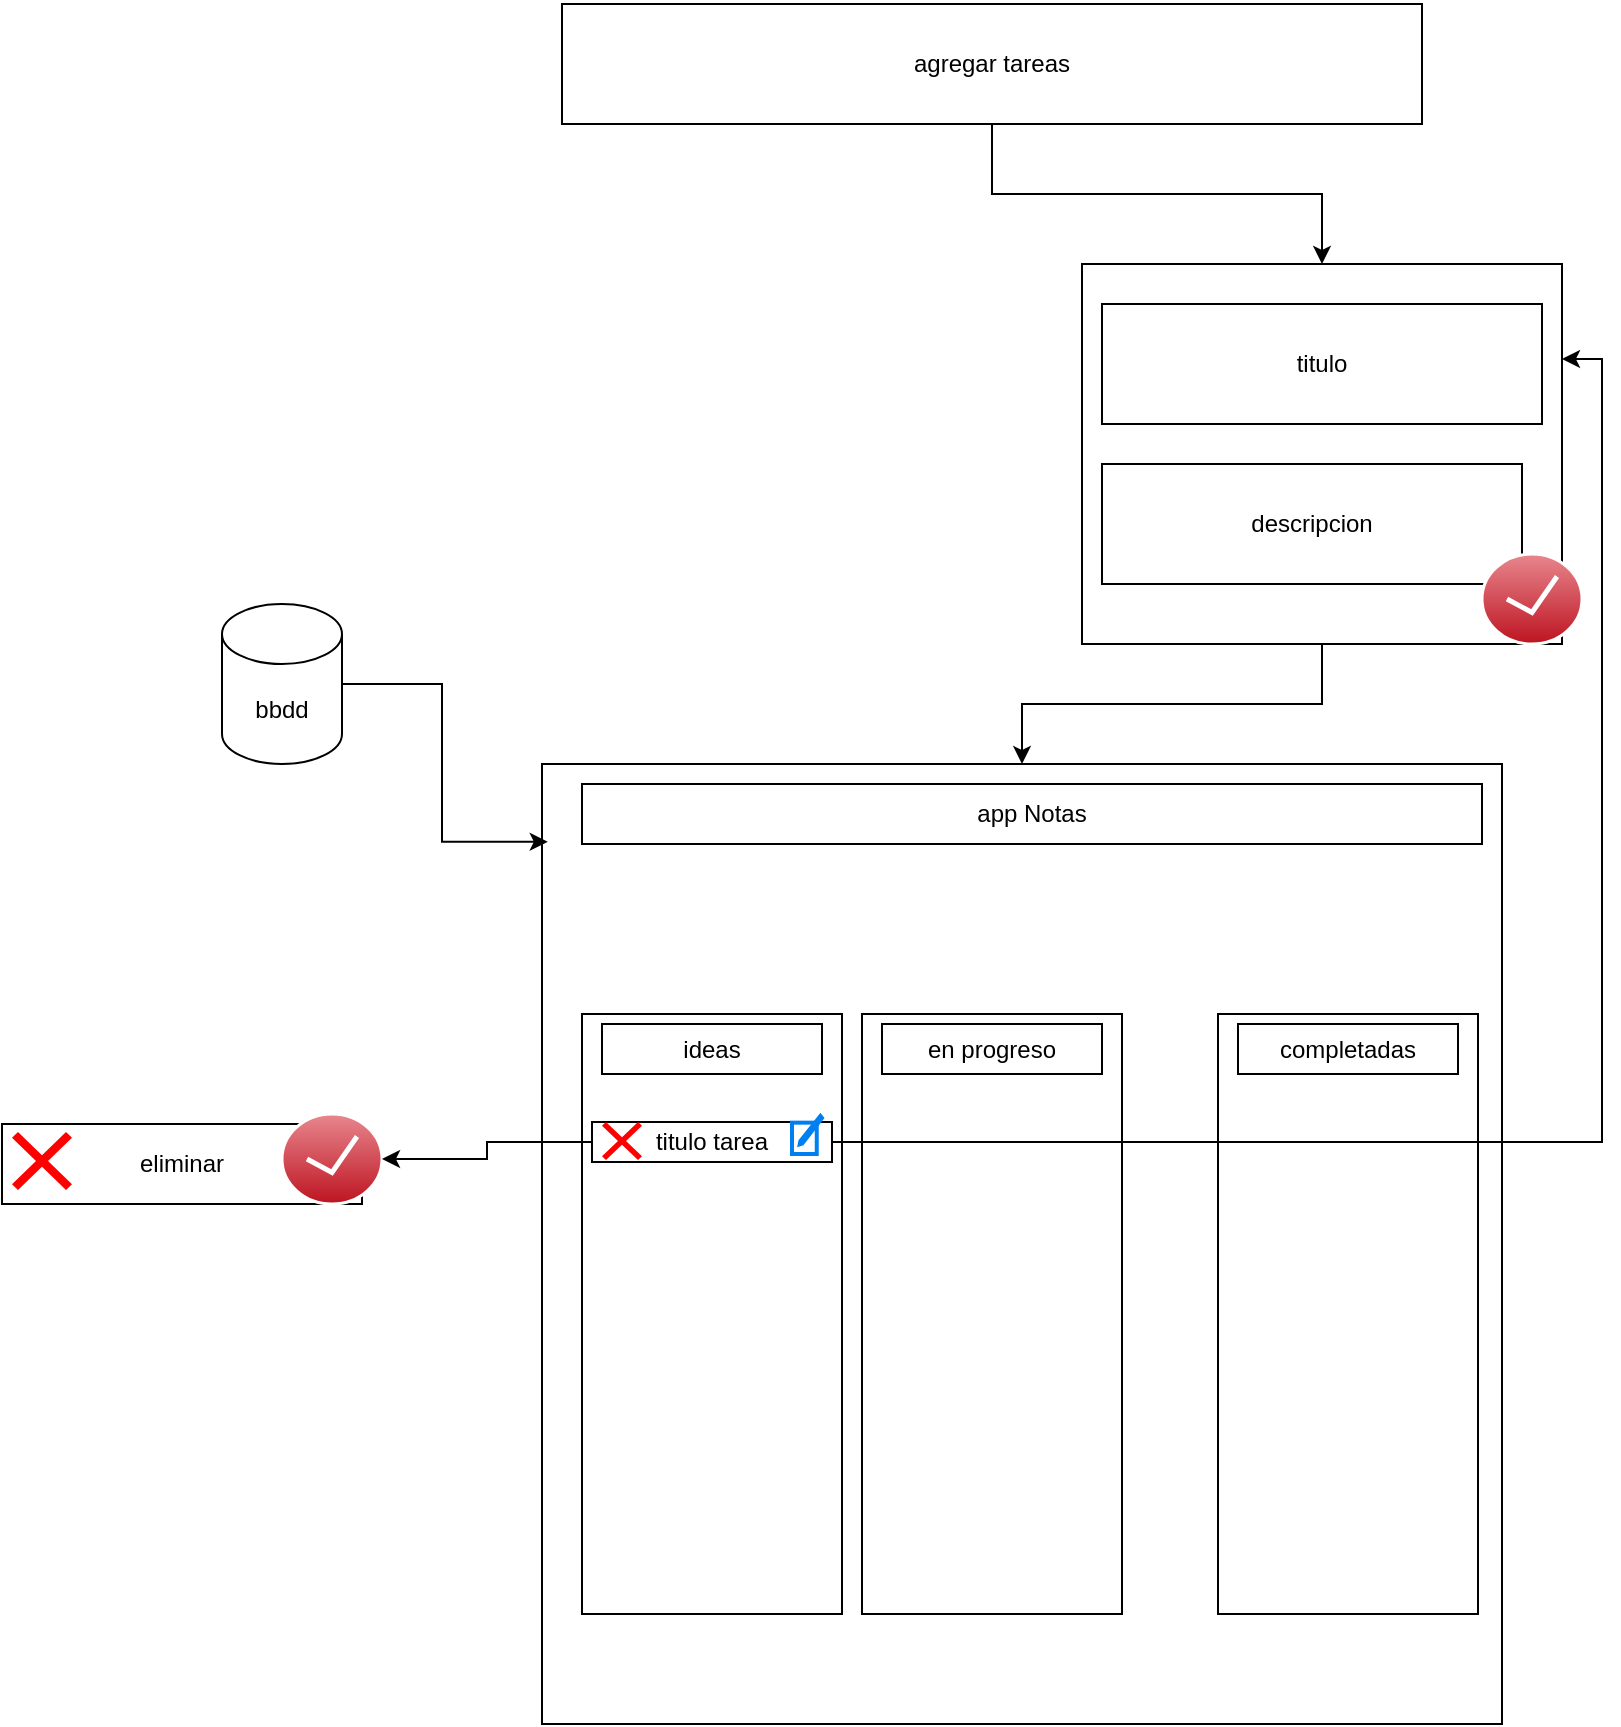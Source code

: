 <mxfile version="21.7.2" type="device">
  <diagram name="Página-1" id="URMh_YFIXJuo8prlKUP1">
    <mxGraphModel dx="1707" dy="462" grid="1" gridSize="10" guides="1" tooltips="1" connect="1" arrows="1" fold="1" page="1" pageScale="1" pageWidth="827" pageHeight="1169" math="0" shadow="0">
      <root>
        <mxCell id="0" />
        <mxCell id="1" parent="0" />
        <mxCell id="xgXWgK_iYbIoZjo7Tva9-4" style="edgeStyle=orthogonalEdgeStyle;rounded=0;orthogonalLoop=1;jettySize=auto;html=1;" edge="1" parent="1" source="xgXWgK_iYbIoZjo7Tva9-1" target="xgXWgK_iYbIoZjo7Tva9-3">
          <mxGeometry relative="1" as="geometry" />
        </mxCell>
        <mxCell id="xgXWgK_iYbIoZjo7Tva9-1" value="agregar tareas" style="rounded=0;whiteSpace=wrap;html=1;" vertex="1" parent="1">
          <mxGeometry x="80" y="90" width="430" height="60" as="geometry" />
        </mxCell>
        <mxCell id="xgXWgK_iYbIoZjo7Tva9-2" value="" style="shape=image;html=1;verticalAlign=top;verticalLabelPosition=bottom;labelBackgroundColor=#ffffff;imageAspect=0;aspect=fixed;image=https://cdn0.iconfinder.com/data/icons/math-business-icon-set/93/1_1-128.png" vertex="1" parent="1">
          <mxGeometry x="440" y="88" width="64" height="64" as="geometry" />
        </mxCell>
        <mxCell id="xgXWgK_iYbIoZjo7Tva9-10" style="edgeStyle=orthogonalEdgeStyle;rounded=0;orthogonalLoop=1;jettySize=auto;html=1;exitX=0.5;exitY=1;exitDx=0;exitDy=0;entryX=0.5;entryY=0;entryDx=0;entryDy=0;" edge="1" parent="1" source="xgXWgK_iYbIoZjo7Tva9-3" target="xgXWgK_iYbIoZjo7Tva9-9">
          <mxGeometry relative="1" as="geometry" />
        </mxCell>
        <mxCell id="xgXWgK_iYbIoZjo7Tva9-3" value="" style="rounded=0;whiteSpace=wrap;html=1;" vertex="1" parent="1">
          <mxGeometry x="340" y="220" width="240" height="190" as="geometry" />
        </mxCell>
        <mxCell id="xgXWgK_iYbIoZjo7Tva9-6" value="titulo" style="rounded=0;whiteSpace=wrap;html=1;" vertex="1" parent="1">
          <mxGeometry x="350" y="240" width="220" height="60" as="geometry" />
        </mxCell>
        <mxCell id="xgXWgK_iYbIoZjo7Tva9-7" value="descripcion" style="rounded=0;whiteSpace=wrap;html=1;" vertex="1" parent="1">
          <mxGeometry x="350" y="320" width="210" height="60" as="geometry" />
        </mxCell>
        <mxCell id="xgXWgK_iYbIoZjo7Tva9-8" value="" style="verticalLabelPosition=bottom;verticalAlign=top;html=1;shadow=0;dashed=0;strokeWidth=1;shape=mxgraph.ios.iCheckIcon;fillColor=#e8878E;fillColor2=#BD1421;strokeColor=#ffffff;sketch=0;" vertex="1" parent="1">
          <mxGeometry x="540" y="365" width="50" height="45" as="geometry" />
        </mxCell>
        <mxCell id="xgXWgK_iYbIoZjo7Tva9-9" value="" style="whiteSpace=wrap;html=1;aspect=fixed;" vertex="1" parent="1">
          <mxGeometry x="70" y="470" width="480" height="480" as="geometry" />
        </mxCell>
        <mxCell id="xgXWgK_iYbIoZjo7Tva9-11" value="app Notas" style="rounded=0;whiteSpace=wrap;html=1;" vertex="1" parent="1">
          <mxGeometry x="90" y="480" width="450" height="30" as="geometry" />
        </mxCell>
        <mxCell id="xgXWgK_iYbIoZjo7Tva9-12" value="" style="shape=image;html=1;verticalAlign=top;verticalLabelPosition=bottom;labelBackgroundColor=#ffffff;imageAspect=0;aspect=fixed;image=https://cdn0.iconfinder.com/data/icons/math-business-icon-set/93/1_1-128.png" vertex="1" parent="1">
          <mxGeometry x="500" y="480" width="30" height="30" as="geometry" />
        </mxCell>
        <mxCell id="xgXWgK_iYbIoZjo7Tva9-17" value="" style="group" vertex="1" connectable="0" parent="1">
          <mxGeometry x="408" y="595" width="130" height="300" as="geometry" />
        </mxCell>
        <mxCell id="xgXWgK_iYbIoZjo7Tva9-16" value="" style="rounded=0;whiteSpace=wrap;html=1;rotation=90;" vertex="1" parent="xgXWgK_iYbIoZjo7Tva9-17">
          <mxGeometry x="-85.0" y="85" width="300" height="130" as="geometry" />
        </mxCell>
        <mxCell id="xgXWgK_iYbIoZjo7Tva9-14" value="completadas" style="rounded=0;whiteSpace=wrap;html=1;" vertex="1" parent="xgXWgK_iYbIoZjo7Tva9-17">
          <mxGeometry x="10.0" y="5" width="110" height="25" as="geometry" />
        </mxCell>
        <mxCell id="xgXWgK_iYbIoZjo7Tva9-18" value="" style="group" vertex="1" connectable="0" parent="1">
          <mxGeometry x="230" y="595" width="130" height="300" as="geometry" />
        </mxCell>
        <mxCell id="xgXWgK_iYbIoZjo7Tva9-19" value="" style="rounded=0;whiteSpace=wrap;html=1;rotation=90;" vertex="1" parent="xgXWgK_iYbIoZjo7Tva9-18">
          <mxGeometry x="-85.0" y="85" width="300" height="130" as="geometry" />
        </mxCell>
        <mxCell id="xgXWgK_iYbIoZjo7Tva9-20" value="en progreso" style="rounded=0;whiteSpace=wrap;html=1;" vertex="1" parent="xgXWgK_iYbIoZjo7Tva9-18">
          <mxGeometry x="10.0" y="5" width="110" height="25" as="geometry" />
        </mxCell>
        <mxCell id="xgXWgK_iYbIoZjo7Tva9-22" value="" style="group" vertex="1" connectable="0" parent="1">
          <mxGeometry x="90" y="595" width="130" height="300" as="geometry" />
        </mxCell>
        <mxCell id="xgXWgK_iYbIoZjo7Tva9-23" value="" style="rounded=0;whiteSpace=wrap;html=1;rotation=90;" vertex="1" parent="xgXWgK_iYbIoZjo7Tva9-22">
          <mxGeometry x="-85.0" y="85" width="300" height="130" as="geometry" />
        </mxCell>
        <mxCell id="xgXWgK_iYbIoZjo7Tva9-24" value="ideas" style="rounded=0;whiteSpace=wrap;html=1;" vertex="1" parent="xgXWgK_iYbIoZjo7Tva9-22">
          <mxGeometry x="10.0" y="5" width="110" height="25" as="geometry" />
        </mxCell>
        <mxCell id="xgXWgK_iYbIoZjo7Tva9-32" value="titulo tarea" style="rounded=0;whiteSpace=wrap;html=1;" vertex="1" parent="xgXWgK_iYbIoZjo7Tva9-22">
          <mxGeometry x="5" y="54" width="120" height="20" as="geometry" />
        </mxCell>
        <mxCell id="xgXWgK_iYbIoZjo7Tva9-35" value="" style="html=1;verticalLabelPosition=bottom;align=center;labelBackgroundColor=#ffffff;verticalAlign=top;strokeWidth=2;strokeColor=#0080F0;shadow=0;dashed=0;shape=mxgraph.ios7.icons.compose;" vertex="1" parent="xgXWgK_iYbIoZjo7Tva9-22">
          <mxGeometry x="105" y="51" width="15" height="19" as="geometry" />
        </mxCell>
        <mxCell id="xgXWgK_iYbIoZjo7Tva9-38" value="" style="shape=mxgraph.mockup.markup.redX;fillColor=#ff0000;html=1;shadow=0;whiteSpace=wrap;strokeColor=none;" vertex="1" parent="xgXWgK_iYbIoZjo7Tva9-22">
          <mxGeometry x="10" y="54" width="20" height="19" as="geometry" />
        </mxCell>
        <mxCell id="xgXWgK_iYbIoZjo7Tva9-37" style="edgeStyle=orthogonalEdgeStyle;rounded=0;orthogonalLoop=1;jettySize=auto;html=1;entryX=1;entryY=0.25;entryDx=0;entryDy=0;" edge="1" parent="1" source="xgXWgK_iYbIoZjo7Tva9-32" target="xgXWgK_iYbIoZjo7Tva9-3">
          <mxGeometry relative="1" as="geometry" />
        </mxCell>
        <mxCell id="xgXWgK_iYbIoZjo7Tva9-39" value="eliminar" style="rounded=0;whiteSpace=wrap;html=1;" vertex="1" parent="1">
          <mxGeometry x="-200" y="650" width="180" height="40" as="geometry" />
        </mxCell>
        <mxCell id="xgXWgK_iYbIoZjo7Tva9-40" value="" style="verticalLabelPosition=bottom;verticalAlign=top;html=1;shadow=0;dashed=0;strokeWidth=1;shape=mxgraph.ios.iCheckIcon;fillColor=#e8878E;fillColor2=#BD1421;strokeColor=#ffffff;sketch=0;" vertex="1" parent="1">
          <mxGeometry x="-60" y="645" width="50" height="45" as="geometry" />
        </mxCell>
        <mxCell id="xgXWgK_iYbIoZjo7Tva9-41" value="" style="shape=mxgraph.mockup.markup.redX;fillColor=#ff0000;html=1;shadow=0;whiteSpace=wrap;strokeColor=none;" vertex="1" parent="1">
          <mxGeometry x="-195" y="654" width="30" height="29" as="geometry" />
        </mxCell>
        <mxCell id="xgXWgK_iYbIoZjo7Tva9-43" style="edgeStyle=orthogonalEdgeStyle;rounded=0;orthogonalLoop=1;jettySize=auto;html=1;" edge="1" parent="1" source="xgXWgK_iYbIoZjo7Tva9-32" target="xgXWgK_iYbIoZjo7Tva9-40">
          <mxGeometry relative="1" as="geometry" />
        </mxCell>
        <mxCell id="xgXWgK_iYbIoZjo7Tva9-45" style="edgeStyle=orthogonalEdgeStyle;rounded=0;orthogonalLoop=1;jettySize=auto;html=1;entryX=0.006;entryY=0.081;entryDx=0;entryDy=0;entryPerimeter=0;" edge="1" parent="1" source="xgXWgK_iYbIoZjo7Tva9-44" target="xgXWgK_iYbIoZjo7Tva9-9">
          <mxGeometry relative="1" as="geometry" />
        </mxCell>
        <mxCell id="xgXWgK_iYbIoZjo7Tva9-44" value="bbdd" style="shape=cylinder3;whiteSpace=wrap;html=1;boundedLbl=1;backgroundOutline=1;size=15;" vertex="1" parent="1">
          <mxGeometry x="-90" y="390" width="60" height="80" as="geometry" />
        </mxCell>
      </root>
    </mxGraphModel>
  </diagram>
</mxfile>
